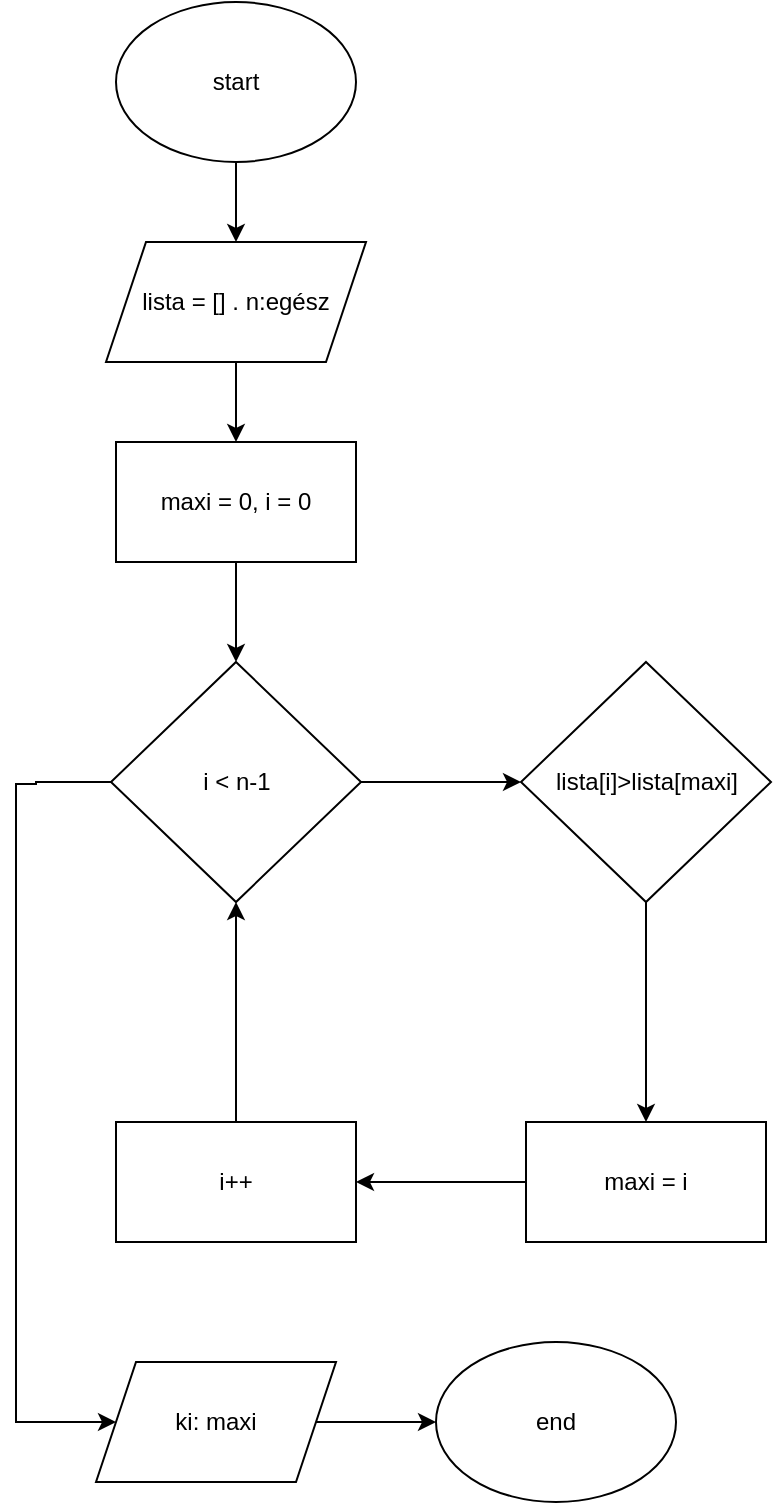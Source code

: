 <mxfile version="21.7.5" type="device">
  <diagram name="1 oldal" id="BwSunctcYn5GKKophEAp">
    <mxGraphModel dx="1194" dy="610" grid="1" gridSize="10" guides="1" tooltips="1" connect="1" arrows="1" fold="1" page="1" pageScale="1" pageWidth="827" pageHeight="1169" math="0" shadow="0">
      <root>
        <mxCell id="0" />
        <mxCell id="1" parent="0" />
        <mxCell id="icCL5KxvOok2fu00Sd2r-3" value="" style="edgeStyle=orthogonalEdgeStyle;rounded=0;orthogonalLoop=1;jettySize=auto;html=1;" parent="1" source="icCL5KxvOok2fu00Sd2r-1" target="icCL5KxvOok2fu00Sd2r-2" edge="1">
          <mxGeometry relative="1" as="geometry" />
        </mxCell>
        <mxCell id="icCL5KxvOok2fu00Sd2r-1" value="start" style="ellipse;whiteSpace=wrap;html=1;" parent="1" vertex="1">
          <mxGeometry x="90" y="20" width="120" height="80" as="geometry" />
        </mxCell>
        <mxCell id="icCL5KxvOok2fu00Sd2r-5" value="" style="edgeStyle=orthogonalEdgeStyle;rounded=0;orthogonalLoop=1;jettySize=auto;html=1;" parent="1" source="icCL5KxvOok2fu00Sd2r-2" target="icCL5KxvOok2fu00Sd2r-4" edge="1">
          <mxGeometry relative="1" as="geometry" />
        </mxCell>
        <mxCell id="icCL5KxvOok2fu00Sd2r-2" value="lista = [] . n:egész" style="shape=parallelogram;perimeter=parallelogramPerimeter;whiteSpace=wrap;html=1;fixedSize=1;" parent="1" vertex="1">
          <mxGeometry x="85" y="140" width="130" height="60" as="geometry" />
        </mxCell>
        <mxCell id="icCL5KxvOok2fu00Sd2r-7" value="" style="edgeStyle=orthogonalEdgeStyle;rounded=0;orthogonalLoop=1;jettySize=auto;html=1;" parent="1" source="icCL5KxvOok2fu00Sd2r-4" target="icCL5KxvOok2fu00Sd2r-6" edge="1">
          <mxGeometry relative="1" as="geometry" />
        </mxCell>
        <mxCell id="icCL5KxvOok2fu00Sd2r-4" value="maxi = 0, i = 0" style="whiteSpace=wrap;html=1;" parent="1" vertex="1">
          <mxGeometry x="90" y="240" width="120" height="60" as="geometry" />
        </mxCell>
        <mxCell id="icCL5KxvOok2fu00Sd2r-9" value="" style="edgeStyle=orthogonalEdgeStyle;rounded=0;orthogonalLoop=1;jettySize=auto;html=1;" parent="1" source="icCL5KxvOok2fu00Sd2r-6" target="icCL5KxvOok2fu00Sd2r-8" edge="1">
          <mxGeometry relative="1" as="geometry" />
        </mxCell>
        <mxCell id="icCL5KxvOok2fu00Sd2r-13" style="edgeStyle=orthogonalEdgeStyle;rounded=0;orthogonalLoop=1;jettySize=auto;html=1;" parent="1" source="icCL5KxvOok2fu00Sd2r-6" target="icCL5KxvOok2fu00Sd2r-14" edge="1">
          <mxGeometry relative="1" as="geometry">
            <mxPoint x="110" y="730" as="targetPoint" />
            <Array as="points">
              <mxPoint x="50" y="410" />
              <mxPoint x="50" y="411" />
              <mxPoint x="40" y="411" />
            </Array>
          </mxGeometry>
        </mxCell>
        <mxCell id="icCL5KxvOok2fu00Sd2r-6" value="i &amp;lt; n-1" style="rhombus;whiteSpace=wrap;html=1;" parent="1" vertex="1">
          <mxGeometry x="87.5" y="350" width="125" height="120" as="geometry" />
        </mxCell>
        <mxCell id="icCL5KxvOok2fu00Sd2r-11" value="" style="edgeStyle=orthogonalEdgeStyle;rounded=0;orthogonalLoop=1;jettySize=auto;html=1;" parent="1" source="icCL5KxvOok2fu00Sd2r-8" target="icCL5KxvOok2fu00Sd2r-10" edge="1">
          <mxGeometry relative="1" as="geometry" />
        </mxCell>
        <mxCell id="icCL5KxvOok2fu00Sd2r-8" value="lista[i]&amp;gt;lista[maxi]" style="rhombus;whiteSpace=wrap;html=1;" parent="1" vertex="1">
          <mxGeometry x="292.5" y="350" width="125" height="120" as="geometry" />
        </mxCell>
        <mxCell id="icCL5KxvOok2fu00Sd2r-18" value="" style="edgeStyle=orthogonalEdgeStyle;rounded=0;orthogonalLoop=1;jettySize=auto;html=1;" parent="1" source="icCL5KxvOok2fu00Sd2r-10" target="icCL5KxvOok2fu00Sd2r-17" edge="1">
          <mxGeometry relative="1" as="geometry" />
        </mxCell>
        <mxCell id="icCL5KxvOok2fu00Sd2r-10" value="maxi = i" style="whiteSpace=wrap;html=1;" parent="1" vertex="1">
          <mxGeometry x="295" y="580" width="120" height="60" as="geometry" />
        </mxCell>
        <mxCell id="icCL5KxvOok2fu00Sd2r-16" value="" style="edgeStyle=orthogonalEdgeStyle;rounded=0;orthogonalLoop=1;jettySize=auto;html=1;" parent="1" source="icCL5KxvOok2fu00Sd2r-14" target="icCL5KxvOok2fu00Sd2r-15" edge="1">
          <mxGeometry relative="1" as="geometry" />
        </mxCell>
        <mxCell id="icCL5KxvOok2fu00Sd2r-14" value="ki: maxi" style="shape=parallelogram;perimeter=parallelogramPerimeter;whiteSpace=wrap;html=1;fixedSize=1;" parent="1" vertex="1">
          <mxGeometry x="80" y="700" width="120" height="60" as="geometry" />
        </mxCell>
        <mxCell id="icCL5KxvOok2fu00Sd2r-15" value="end" style="ellipse;whiteSpace=wrap;html=1;" parent="1" vertex="1">
          <mxGeometry x="250" y="690" width="120" height="80" as="geometry" />
        </mxCell>
        <mxCell id="icCL5KxvOok2fu00Sd2r-19" value="" style="edgeStyle=orthogonalEdgeStyle;rounded=0;orthogonalLoop=1;jettySize=auto;html=1;" parent="1" source="icCL5KxvOok2fu00Sd2r-17" target="icCL5KxvOok2fu00Sd2r-6" edge="1">
          <mxGeometry relative="1" as="geometry" />
        </mxCell>
        <mxCell id="icCL5KxvOok2fu00Sd2r-17" value="i++" style="whiteSpace=wrap;html=1;" parent="1" vertex="1">
          <mxGeometry x="90" y="580" width="120" height="60" as="geometry" />
        </mxCell>
      </root>
    </mxGraphModel>
  </diagram>
</mxfile>
